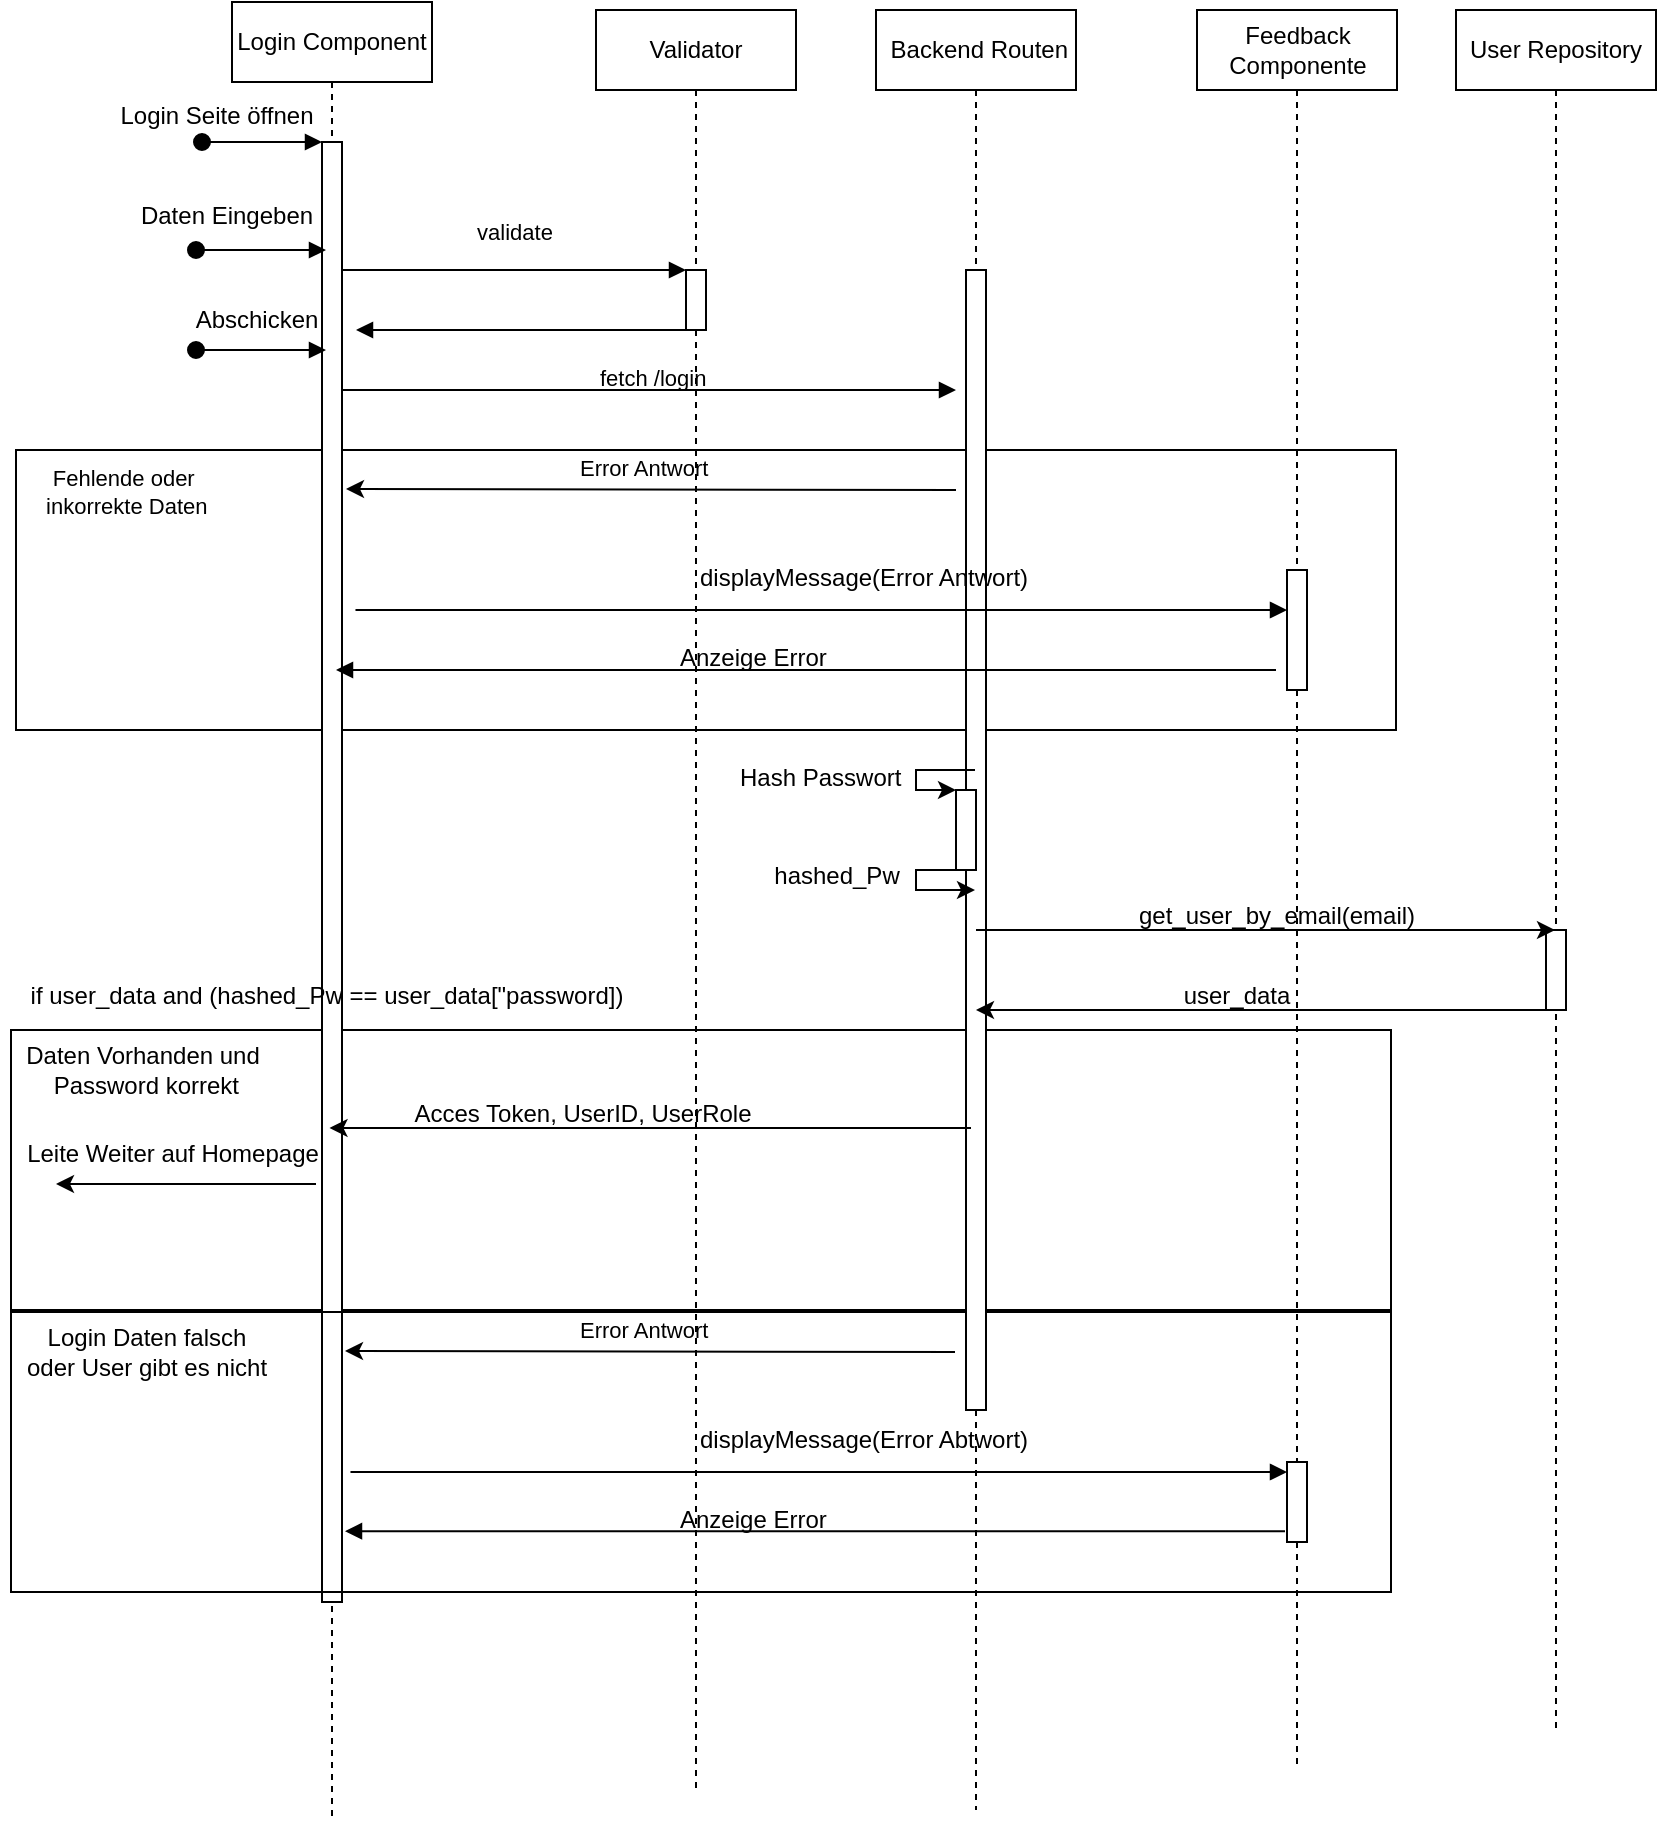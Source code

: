 <mxfile version="23.1.1" type="device">
  <diagram name="Page-1" id="2YBvvXClWsGukQMizWep">
    <mxGraphModel dx="1728" dy="922" grid="1" gridSize="10" guides="1" tooltips="1" connect="1" arrows="1" fold="1" page="1" pageScale="1" pageWidth="850" pageHeight="1100" math="0" shadow="0">
      <root>
        <mxCell id="0" />
        <mxCell id="1" parent="0" />
        <mxCell id="eFoGn435We_nCQMnip67-62" value="" style="rounded=0;whiteSpace=wrap;html=1;fillColor=none;" parent="1" vertex="1">
          <mxGeometry x="17.5" y="600" width="690" height="140" as="geometry" />
        </mxCell>
        <mxCell id="eFoGn435We_nCQMnip67-8" value="" style="rounded=0;whiteSpace=wrap;html=1;fillColor=none;" parent="1" vertex="1">
          <mxGeometry x="20" y="310" width="690" height="140" as="geometry" />
        </mxCell>
        <mxCell id="aM9ryv3xv72pqoxQDRHE-1" value="Login Component" style="shape=umlLifeline;perimeter=lifelinePerimeter;whiteSpace=wrap;html=1;container=0;dropTarget=0;collapsible=0;recursiveResize=0;outlineConnect=0;portConstraint=eastwest;newEdgeStyle={&quot;edgeStyle&quot;:&quot;elbowEdgeStyle&quot;,&quot;elbow&quot;:&quot;vertical&quot;,&quot;curved&quot;:0,&quot;rounded&quot;:0};" parent="1" vertex="1">
          <mxGeometry x="128" y="86" width="100" height="910" as="geometry" />
        </mxCell>
        <mxCell id="aM9ryv3xv72pqoxQDRHE-2" value="" style="html=1;points=[];perimeter=orthogonalPerimeter;outlineConnect=0;targetShapes=umlLifeline;portConstraint=eastwest;newEdgeStyle={&quot;edgeStyle&quot;:&quot;elbowEdgeStyle&quot;,&quot;elbow&quot;:&quot;vertical&quot;,&quot;curved&quot;:0,&quot;rounded&quot;:0};" parent="aM9ryv3xv72pqoxQDRHE-1" vertex="1">
          <mxGeometry x="45" y="70" width="10" height="730" as="geometry" />
        </mxCell>
        <mxCell id="aM9ryv3xv72pqoxQDRHE-3" value="" style="html=1;verticalAlign=bottom;startArrow=oval;endArrow=block;startSize=8;edgeStyle=elbowEdgeStyle;elbow=vertical;curved=0;rounded=0;" parent="aM9ryv3xv72pqoxQDRHE-1" target="aM9ryv3xv72pqoxQDRHE-2" edge="1">
          <mxGeometry relative="1" as="geometry">
            <mxPoint x="-15" y="70" as="sourcePoint" />
          </mxGeometry>
        </mxCell>
        <mxCell id="eFoGn435We_nCQMnip67-67" value="" style="rounded=0;whiteSpace=wrap;html=1;fillColor=none;" parent="aM9ryv3xv72pqoxQDRHE-1" vertex="1">
          <mxGeometry x="-110.5" y="655" width="690" height="140" as="geometry" />
        </mxCell>
        <mxCell id="eFoGn435We_nCQMnip67-68" value="Login Daten falsch&lt;div&gt;oder User gibt es nicht&lt;/div&gt;" style="text;html=1;align=center;verticalAlign=middle;resizable=0;points=[];autosize=1;strokeColor=none;fillColor=none;" parent="aM9ryv3xv72pqoxQDRHE-1" vertex="1">
          <mxGeometry x="-113.5" y="655" width="140" height="40" as="geometry" />
        </mxCell>
        <mxCell id="eFoGn435We_nCQMnip67-70" value="" style="endArrow=classic;html=1;rounded=0;" parent="aM9ryv3xv72pqoxQDRHE-1" edge="1">
          <mxGeometry width="50" height="50" relative="1" as="geometry">
            <mxPoint x="361.5" y="675" as="sourcePoint" />
            <mxPoint x="56.5" y="674.5" as="targetPoint" />
          </mxGeometry>
        </mxCell>
        <mxCell id="eFoGn435We_nCQMnip67-71" value="&lt;div style=&quot;text-align: center;&quot;&gt;&lt;span style=&quot;font-size: 11px; text-wrap: nowrap;&quot;&gt;Error Antwort&lt;/span&gt;&lt;/div&gt;" style="text;whiteSpace=wrap;html=1;" parent="aM9ryv3xv72pqoxQDRHE-1" vertex="1">
          <mxGeometry x="171.5" y="650" width="70" height="40" as="geometry" />
        </mxCell>
        <mxCell id="eFoGn435We_nCQMnip67-73" value="&lt;div style=&quot;text-align: center;&quot;&gt;displayMessage(Error Abtwort)&lt;/div&gt;" style="text;whiteSpace=wrap;html=1;" parent="aM9ryv3xv72pqoxQDRHE-1" vertex="1">
          <mxGeometry x="231.5" y="705" width="190" height="40" as="geometry" />
        </mxCell>
        <mxCell id="eFoGn435We_nCQMnip67-74" value="" style="html=1;verticalAlign=bottom;endArrow=block;edgeStyle=elbowEdgeStyle;elbow=vertical;curved=0;rounded=0;exitX=0.246;exitY=0.571;exitDx=0;exitDy=0;exitPerimeter=0;" parent="aM9ryv3xv72pqoxQDRHE-1" edge="1">
          <mxGeometry relative="1" as="geometry">
            <mxPoint x="206.5" y="764.62" as="sourcePoint" />
            <Array as="points">
              <mxPoint x="526.5" y="764.62" />
            </Array>
            <mxPoint x="56.5" y="764.62" as="targetPoint" />
          </mxGeometry>
        </mxCell>
        <mxCell id="eFoGn435We_nCQMnip67-75" value="&lt;div style=&quot;text-align: center;&quot;&gt;Anzeige Error&lt;/div&gt;" style="text;whiteSpace=wrap;html=1;" parent="aM9ryv3xv72pqoxQDRHE-1" vertex="1">
          <mxGeometry x="221.5" y="745" width="190" height="40" as="geometry" />
        </mxCell>
        <mxCell id="aM9ryv3xv72pqoxQDRHE-5" value="Validator" style="shape=umlLifeline;perimeter=lifelinePerimeter;whiteSpace=wrap;html=1;container=0;dropTarget=0;collapsible=0;recursiveResize=0;outlineConnect=0;portConstraint=eastwest;newEdgeStyle={&quot;edgeStyle&quot;:&quot;elbowEdgeStyle&quot;,&quot;elbow&quot;:&quot;vertical&quot;,&quot;curved&quot;:0,&quot;rounded&quot;:0};" parent="1" vertex="1">
          <mxGeometry x="310" y="90" width="100" height="890" as="geometry" />
        </mxCell>
        <mxCell id="aM9ryv3xv72pqoxQDRHE-6" value="" style="html=1;points=[];perimeter=orthogonalPerimeter;outlineConnect=0;targetShapes=umlLifeline;portConstraint=eastwest;newEdgeStyle={&quot;edgeStyle&quot;:&quot;elbowEdgeStyle&quot;,&quot;elbow&quot;:&quot;vertical&quot;,&quot;curved&quot;:0,&quot;rounded&quot;:0};" parent="aM9ryv3xv72pqoxQDRHE-5" vertex="1">
          <mxGeometry x="45" y="130" width="10" height="30" as="geometry" />
        </mxCell>
        <mxCell id="aM9ryv3xv72pqoxQDRHE-7" value="validate" style="html=1;verticalAlign=bottom;endArrow=block;edgeStyle=elbowEdgeStyle;elbow=vertical;curved=0;rounded=0;" parent="1" source="aM9ryv3xv72pqoxQDRHE-2" target="aM9ryv3xv72pqoxQDRHE-6" edge="1">
          <mxGeometry y="10" relative="1" as="geometry">
            <mxPoint x="285" y="180" as="sourcePoint" />
            <Array as="points">
              <mxPoint x="260" y="220" />
              <mxPoint x="270" y="170" />
            </Array>
            <mxPoint as="offset" />
          </mxGeometry>
        </mxCell>
        <mxCell id="aM9ryv3xv72pqoxQDRHE-9" value="" style="html=1;verticalAlign=bottom;endArrow=block;edgeStyle=elbowEdgeStyle;elbow=vertical;curved=0;rounded=0;" parent="1" edge="1">
          <mxGeometry relative="1" as="geometry">
            <mxPoint x="355" y="250" as="sourcePoint" />
            <Array as="points">
              <mxPoint x="280" y="250" />
            </Array>
            <mxPoint x="190" y="250" as="targetPoint" />
          </mxGeometry>
        </mxCell>
        <mxCell id="eFoGn435We_nCQMnip67-1" value="" style="html=1;verticalAlign=bottom;startArrow=oval;endArrow=block;startSize=8;edgeStyle=elbowEdgeStyle;elbow=vertical;curved=0;rounded=0;" parent="1" edge="1">
          <mxGeometry x="-0.077" y="10" relative="1" as="geometry">
            <mxPoint x="110" y="210" as="sourcePoint" />
            <mxPoint x="175" y="210" as="targetPoint" />
            <mxPoint as="offset" />
          </mxGeometry>
        </mxCell>
        <mxCell id="eFoGn435We_nCQMnip67-2" value="" style="html=1;verticalAlign=bottom;startArrow=oval;endArrow=block;startSize=8;edgeStyle=elbowEdgeStyle;elbow=vertical;curved=0;rounded=0;" parent="1" edge="1">
          <mxGeometry x="0.002" relative="1" as="geometry">
            <mxPoint x="110" y="260" as="sourcePoint" />
            <mxPoint x="175" y="260" as="targetPoint" />
            <mxPoint as="offset" />
          </mxGeometry>
        </mxCell>
        <mxCell id="eFoGn435We_nCQMnip67-3" value="&amp;nbsp;Backend Routen" style="shape=umlLifeline;perimeter=lifelinePerimeter;whiteSpace=wrap;html=1;container=0;dropTarget=0;collapsible=0;recursiveResize=0;outlineConnect=0;portConstraint=eastwest;newEdgeStyle={&quot;edgeStyle&quot;:&quot;elbowEdgeStyle&quot;,&quot;elbow&quot;:&quot;vertical&quot;,&quot;curved&quot;:0,&quot;rounded&quot;:0};" parent="1" vertex="1">
          <mxGeometry x="450" y="90" width="100" height="900" as="geometry" />
        </mxCell>
        <mxCell id="eFoGn435We_nCQMnip67-4" value="" style="html=1;points=[];perimeter=orthogonalPerimeter;outlineConnect=0;targetShapes=umlLifeline;portConstraint=eastwest;newEdgeStyle={&quot;edgeStyle&quot;:&quot;elbowEdgeStyle&quot;,&quot;elbow&quot;:&quot;vertical&quot;,&quot;curved&quot;:0,&quot;rounded&quot;:0};" parent="eFoGn435We_nCQMnip67-3" vertex="1">
          <mxGeometry x="45" y="130" width="10" height="570" as="geometry" />
        </mxCell>
        <mxCell id="eFoGn435We_nCQMnip67-5" value="" style="html=1;verticalAlign=bottom;endArrow=block;edgeStyle=elbowEdgeStyle;elbow=vertical;curved=0;rounded=0;" parent="1" source="aM9ryv3xv72pqoxQDRHE-2" edge="1">
          <mxGeometry relative="1" as="geometry">
            <mxPoint x="190" y="280" as="sourcePoint" />
            <Array as="points">
              <mxPoint x="290" y="280" />
            </Array>
            <mxPoint x="490" y="280" as="targetPoint" />
          </mxGeometry>
        </mxCell>
        <mxCell id="eFoGn435We_nCQMnip67-7" value="&lt;span style=&quot;font-family: Helvetica; font-size: 11px; font-style: normal; font-variant-ligatures: normal; font-variant-caps: normal; font-weight: 400; letter-spacing: normal; orphans: 2; text-align: center; text-indent: 0px; text-transform: none; widows: 2; word-spacing: 0px; -webkit-text-stroke-width: 0px; white-space: nowrap; text-decoration-thickness: initial; text-decoration-style: initial; text-decoration-color: initial; float: none; display: inline !important;&quot;&gt;fetch /login&lt;/span&gt;" style="text;whiteSpace=wrap;html=1;" parent="1" vertex="1">
          <mxGeometry x="310" y="260" width="70" height="40" as="geometry" />
        </mxCell>
        <mxCell id="eFoGn435We_nCQMnip67-9" value="&lt;div style=&quot;text-align: center;&quot;&gt;&lt;span style=&quot;font-size: 11px; text-wrap: nowrap;&quot;&gt;Fehlende oder&lt;/span&gt;&lt;/div&gt;&lt;div style=&quot;text-align: center;&quot;&gt;&lt;span style=&quot;font-size: 11px; text-wrap: nowrap;&quot;&gt;&amp;nbsp;inkorrekte Daten&lt;/span&gt;&lt;/div&gt;" style="text;whiteSpace=wrap;html=1;" parent="1" vertex="1">
          <mxGeometry x="30" y="310" width="70" height="40" as="geometry" />
        </mxCell>
        <mxCell id="eFoGn435We_nCQMnip67-19" value="" style="endArrow=classic;html=1;rounded=0;" parent="1" edge="1">
          <mxGeometry width="50" height="50" relative="1" as="geometry">
            <mxPoint x="490" y="330" as="sourcePoint" />
            <mxPoint x="185" y="329.5" as="targetPoint" />
          </mxGeometry>
        </mxCell>
        <mxCell id="eFoGn435We_nCQMnip67-20" value="&lt;div style=&quot;text-align: center;&quot;&gt;&lt;span style=&quot;font-size: 11px; text-wrap: nowrap;&quot;&gt;Error Antwort&lt;/span&gt;&lt;/div&gt;" style="text;whiteSpace=wrap;html=1;" parent="1" vertex="1">
          <mxGeometry x="300" y="305" width="70" height="40" as="geometry" />
        </mxCell>
        <mxCell id="eFoGn435We_nCQMnip67-21" value="" style="html=1;verticalAlign=bottom;endArrow=block;edgeStyle=elbowEdgeStyle;elbow=vertical;curved=0;rounded=0;exitX=0.246;exitY=0.571;exitDx=0;exitDy=0;exitPerimeter=0;" parent="1" source="eFoGn435We_nCQMnip67-8" target="eFoGn435We_nCQMnip67-11" edge="1">
          <mxGeometry relative="1" as="geometry">
            <mxPoint x="260" y="390" as="sourcePoint" />
            <Array as="points">
              <mxPoint x="365" y="390" />
            </Array>
            <mxPoint x="565" y="390" as="targetPoint" />
          </mxGeometry>
        </mxCell>
        <mxCell id="eFoGn435We_nCQMnip67-22" value="&lt;div style=&quot;text-align: center;&quot;&gt;displayMessage(Error Antwort)&lt;/div&gt;" style="text;whiteSpace=wrap;html=1;" parent="1" vertex="1">
          <mxGeometry x="360" y="360" width="190" height="40" as="geometry" />
        </mxCell>
        <mxCell id="eFoGn435We_nCQMnip67-24" value="" style="html=1;verticalAlign=bottom;endArrow=block;edgeStyle=elbowEdgeStyle;elbow=vertical;curved=0;rounded=0;exitX=0.246;exitY=0.571;exitDx=0;exitDy=0;exitPerimeter=0;" parent="1" edge="1">
          <mxGeometry relative="1" as="geometry">
            <mxPoint x="330" y="420" as="sourcePoint" />
            <Array as="points">
              <mxPoint x="650" y="420" />
            </Array>
            <mxPoint x="180" y="420" as="targetPoint" />
          </mxGeometry>
        </mxCell>
        <mxCell id="eFoGn435We_nCQMnip67-25" value="&lt;div style=&quot;text-align: center;&quot;&gt;Anzeige Error&lt;/div&gt;" style="text;whiteSpace=wrap;html=1;" parent="1" vertex="1">
          <mxGeometry x="350" y="400" width="190" height="40" as="geometry" />
        </mxCell>
        <mxCell id="eFoGn435We_nCQMnip67-30" value="" style="html=1;points=[];perimeter=orthogonalPerimeter;outlineConnect=0;targetShapes=umlLifeline;portConstraint=eastwest;newEdgeStyle={&quot;edgeStyle&quot;:&quot;elbowEdgeStyle&quot;,&quot;elbow&quot;:&quot;vertical&quot;,&quot;curved&quot;:0,&quot;rounded&quot;:0};" parent="1" vertex="1">
          <mxGeometry x="490" y="480" width="10" height="40" as="geometry" />
        </mxCell>
        <mxCell id="eFoGn435We_nCQMnip67-31" value="" style="endArrow=classic;html=1;rounded=0;" parent="1" source="eFoGn435We_nCQMnip67-3" target="eFoGn435We_nCQMnip67-30" edge="1">
          <mxGeometry width="50" height="50" relative="1" as="geometry">
            <mxPoint x="430" y="430" as="sourcePoint" />
            <mxPoint x="480" y="380" as="targetPoint" />
            <Array as="points">
              <mxPoint x="470" y="470" />
              <mxPoint x="470" y="480" />
            </Array>
          </mxGeometry>
        </mxCell>
        <mxCell id="eFoGn435We_nCQMnip67-32" value="&lt;div style=&quot;text-align: center;&quot;&gt;Hash Passwort&lt;/div&gt;" style="text;whiteSpace=wrap;html=1;" parent="1" vertex="1">
          <mxGeometry x="380" y="460" width="90" height="30" as="geometry" />
        </mxCell>
        <mxCell id="eFoGn435We_nCQMnip67-34" value="" style="endArrow=classic;html=1;rounded=0;" parent="1" target="eFoGn435We_nCQMnip67-3" edge="1">
          <mxGeometry width="50" height="50" relative="1" as="geometry">
            <mxPoint x="490" y="520" as="sourcePoint" />
            <mxPoint x="480" y="530" as="targetPoint" />
            <Array as="points">
              <mxPoint x="470" y="520" />
              <mxPoint x="470" y="530" />
            </Array>
          </mxGeometry>
        </mxCell>
        <mxCell id="eFoGn435We_nCQMnip67-35" value="User Repository" style="shape=umlLifeline;perimeter=lifelinePerimeter;whiteSpace=wrap;html=1;container=0;dropTarget=0;collapsible=0;recursiveResize=0;outlineConnect=0;portConstraint=eastwest;newEdgeStyle={&quot;edgeStyle&quot;:&quot;elbowEdgeStyle&quot;,&quot;elbow&quot;:&quot;vertical&quot;,&quot;curved&quot;:0,&quot;rounded&quot;:0};" parent="1" vertex="1">
          <mxGeometry x="740" y="90" width="100" height="860" as="geometry" />
        </mxCell>
        <mxCell id="eFoGn435We_nCQMnip67-36" value="" style="html=1;points=[];perimeter=orthogonalPerimeter;outlineConnect=0;targetShapes=umlLifeline;portConstraint=eastwest;newEdgeStyle={&quot;edgeStyle&quot;:&quot;elbowEdgeStyle&quot;,&quot;elbow&quot;:&quot;vertical&quot;,&quot;curved&quot;:0,&quot;rounded&quot;:0};" parent="eFoGn435We_nCQMnip67-35" vertex="1">
          <mxGeometry x="45" y="460" width="10" height="40" as="geometry" />
        </mxCell>
        <mxCell id="eFoGn435We_nCQMnip67-37" value="" style="endArrow=classic;html=1;rounded=0;" parent="1" source="eFoGn435We_nCQMnip67-3" target="eFoGn435We_nCQMnip67-35" edge="1">
          <mxGeometry width="50" height="50" relative="1" as="geometry">
            <mxPoint x="590" y="470" as="sourcePoint" />
            <mxPoint x="640" y="420" as="targetPoint" />
            <Array as="points">
              <mxPoint x="590" y="550" />
            </Array>
          </mxGeometry>
        </mxCell>
        <mxCell id="eFoGn435We_nCQMnip67-38" value="get_user_by_email(email)" style="text;html=1;align=center;verticalAlign=middle;resizable=0;points=[];autosize=1;strokeColor=none;fillColor=none;" parent="1" vertex="1">
          <mxGeometry x="570" y="528" width="160" height="30" as="geometry" />
        </mxCell>
        <mxCell id="eFoGn435We_nCQMnip67-40" value="" style="endArrow=classic;html=1;rounded=0;" parent="1" edge="1">
          <mxGeometry width="50" height="50" relative="1" as="geometry">
            <mxPoint x="785.55" y="590" as="sourcePoint" />
            <mxPoint x="499.997" y="590" as="targetPoint" />
          </mxGeometry>
        </mxCell>
        <mxCell id="eFoGn435We_nCQMnip67-41" value="user_data" style="text;html=1;align=center;verticalAlign=middle;resizable=0;points=[];autosize=1;strokeColor=none;fillColor=none;" parent="1" vertex="1">
          <mxGeometry x="590" y="568" width="80" height="30" as="geometry" />
        </mxCell>
        <mxCell id="eFoGn435We_nCQMnip67-42" value="" style="endArrow=classic;html=1;rounded=0;" parent="1" edge="1">
          <mxGeometry width="50" height="50" relative="1" as="geometry">
            <mxPoint x="497.5" y="649" as="sourcePoint" />
            <mxPoint x="176.75" y="649.0" as="targetPoint" />
          </mxGeometry>
        </mxCell>
        <mxCell id="eFoGn435We_nCQMnip67-43" value="Acces Token, UserID, UserRole" style="text;html=1;align=center;verticalAlign=middle;resizable=0;points=[];autosize=1;strokeColor=none;fillColor=none;" parent="1" vertex="1">
          <mxGeometry x="207.5" y="627" width="190" height="30" as="geometry" />
        </mxCell>
        <mxCell id="eFoGn435We_nCQMnip67-46" value="" style="endArrow=classic;html=1;rounded=0;" parent="1" edge="1">
          <mxGeometry width="50" height="50" relative="1" as="geometry">
            <mxPoint x="170" y="677" as="sourcePoint" />
            <mxPoint x="40" y="677" as="targetPoint" />
          </mxGeometry>
        </mxCell>
        <mxCell id="eFoGn435We_nCQMnip67-47" value="Leite Weiter auf Homepage" style="text;html=1;align=center;verticalAlign=middle;resizable=0;points=[];autosize=1;strokeColor=none;fillColor=none;" parent="1" vertex="1">
          <mxGeometry x="12.5" y="647" width="170" height="30" as="geometry" />
        </mxCell>
        <mxCell id="eFoGn435We_nCQMnip67-64" value="if user_data and (hashed_Pw == user_data[&quot;password])" style="text;html=1;align=center;verticalAlign=middle;resizable=0;points=[];autosize=1;strokeColor=none;fillColor=none;" parent="1" vertex="1">
          <mxGeometry x="15" y="568" width="320" height="30" as="geometry" />
        </mxCell>
        <mxCell id="eFoGn435We_nCQMnip67-65" value="Daten Vorhanden und&lt;div&gt;&amp;nbsp;Password korrekt&lt;/div&gt;" style="text;html=1;align=center;verticalAlign=middle;resizable=0;points=[];autosize=1;strokeColor=none;fillColor=none;" parent="1" vertex="1">
          <mxGeometry x="12.5" y="600" width="140" height="40" as="geometry" />
        </mxCell>
        <mxCell id="eFoGn435We_nCQMnip67-10" value="Feedback Componente" style="shape=umlLifeline;perimeter=lifelinePerimeter;whiteSpace=wrap;html=1;container=0;dropTarget=0;collapsible=0;recursiveResize=0;outlineConnect=0;portConstraint=eastwest;newEdgeStyle={&quot;edgeStyle&quot;:&quot;elbowEdgeStyle&quot;,&quot;elbow&quot;:&quot;vertical&quot;,&quot;curved&quot;:0,&quot;rounded&quot;:0};size=40;" parent="1" vertex="1">
          <mxGeometry x="610.5" y="90" width="100" height="880" as="geometry" />
        </mxCell>
        <mxCell id="eFoGn435We_nCQMnip67-11" value="" style="html=1;points=[];perimeter=orthogonalPerimeter;outlineConnect=0;targetShapes=umlLifeline;portConstraint=eastwest;newEdgeStyle={&quot;edgeStyle&quot;:&quot;elbowEdgeStyle&quot;,&quot;elbow&quot;:&quot;vertical&quot;,&quot;curved&quot;:0,&quot;rounded&quot;:0};" parent="eFoGn435We_nCQMnip67-10" vertex="1">
          <mxGeometry x="45" y="280" width="10" height="60" as="geometry" />
        </mxCell>
        <mxCell id="eFoGn435We_nCQMnip67-69" value="" style="html=1;points=[];perimeter=orthogonalPerimeter;outlineConnect=0;targetShapes=umlLifeline;portConstraint=eastwest;newEdgeStyle={&quot;edgeStyle&quot;:&quot;elbowEdgeStyle&quot;,&quot;elbow&quot;:&quot;vertical&quot;,&quot;curved&quot;:0,&quot;rounded&quot;:0};fillColor=default;" parent="eFoGn435We_nCQMnip67-10" vertex="1">
          <mxGeometry x="45" y="726" width="10" height="40" as="geometry" />
        </mxCell>
        <mxCell id="eFoGn435We_nCQMnip67-72" value="" style="html=1;verticalAlign=bottom;endArrow=block;edgeStyle=elbowEdgeStyle;elbow=vertical;curved=0;rounded=0;exitX=0.246;exitY=0.571;exitDx=0;exitDy=0;exitPerimeter=0;" parent="1" source="eFoGn435We_nCQMnip67-67" target="eFoGn435We_nCQMnip67-69" edge="1">
          <mxGeometry relative="1" as="geometry">
            <mxPoint x="259.5" y="821" as="sourcePoint" />
            <Array as="points">
              <mxPoint x="364.5" y="821" />
            </Array>
            <mxPoint x="564.5" y="821" as="targetPoint" />
          </mxGeometry>
        </mxCell>
        <mxCell id="eFoGn435We_nCQMnip67-86" value="hashed_Pw" style="text;html=1;align=center;verticalAlign=middle;resizable=0;points=[];autosize=1;strokeColor=none;fillColor=none;" parent="1" vertex="1">
          <mxGeometry x="385" y="508" width="90" height="30" as="geometry" />
        </mxCell>
        <mxCell id="eRWi4jJpZ_SUDe64punN-1" value="Abschicken" style="text;html=1;align=center;verticalAlign=middle;resizable=0;points=[];autosize=1;strokeColor=none;fillColor=none;" vertex="1" parent="1">
          <mxGeometry x="100" y="230" width="80" height="30" as="geometry" />
        </mxCell>
        <mxCell id="eRWi4jJpZ_SUDe64punN-2" value="Daten Eingeben" style="text;html=1;align=center;verticalAlign=middle;resizable=0;points=[];autosize=1;strokeColor=none;fillColor=none;" vertex="1" parent="1">
          <mxGeometry x="70" y="178" width="110" height="30" as="geometry" />
        </mxCell>
        <mxCell id="eRWi4jJpZ_SUDe64punN-3" value="Login Seite öffnen" style="text;html=1;align=center;verticalAlign=middle;resizable=0;points=[];autosize=1;strokeColor=none;fillColor=none;" vertex="1" parent="1">
          <mxGeometry x="60" y="128" width="120" height="30" as="geometry" />
        </mxCell>
      </root>
    </mxGraphModel>
  </diagram>
</mxfile>
